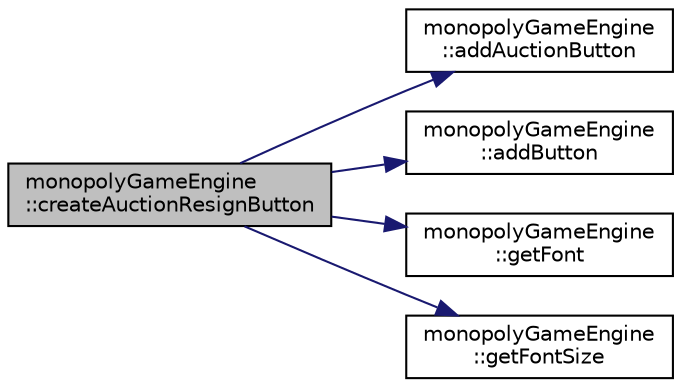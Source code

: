 digraph "monopolyGameEngine::createAuctionResignButton"
{
 // LATEX_PDF_SIZE
  edge [fontname="Helvetica",fontsize="10",labelfontname="Helvetica",labelfontsize="10"];
  node [fontname="Helvetica",fontsize="10",shape=record];
  rankdir="LR";
  Node1 [label="monopolyGameEngine\l::createAuctionResignButton",height=0.2,width=0.4,color="black", fillcolor="grey75", style="filled", fontcolor="black",tooltip=" "];
  Node1 -> Node2 [color="midnightblue",fontsize="10",style="solid",fontname="Helvetica"];
  Node2 [label="monopolyGameEngine\l::addAuctionButton",height=0.2,width=0.4,color="black", fillcolor="white", style="filled",URL="$classmonopoly_game_engine.html#ad78a5696a741e9d5b2d9c623c838794f",tooltip=" "];
  Node1 -> Node3 [color="midnightblue",fontsize="10",style="solid",fontname="Helvetica"];
  Node3 [label="monopolyGameEngine\l::addButton",height=0.2,width=0.4,color="black", fillcolor="white", style="filled",URL="$classmonopoly_game_engine.html#adaefef1ef3de4e2ef27e98af810b41f1",tooltip=" "];
  Node1 -> Node4 [color="midnightblue",fontsize="10",style="solid",fontname="Helvetica"];
  Node4 [label="monopolyGameEngine\l::getFont",height=0.2,width=0.4,color="black", fillcolor="white", style="filled",URL="$classmonopoly_game_engine.html#aa1c15fdbe8a343109e69453126c99d90",tooltip=" "];
  Node1 -> Node5 [color="midnightblue",fontsize="10",style="solid",fontname="Helvetica"];
  Node5 [label="monopolyGameEngine\l::getFontSize",height=0.2,width=0.4,color="black", fillcolor="white", style="filled",URL="$classmonopoly_game_engine.html#a2e00931eaa6fae4e2967e73503264f7a",tooltip=" "];
}
